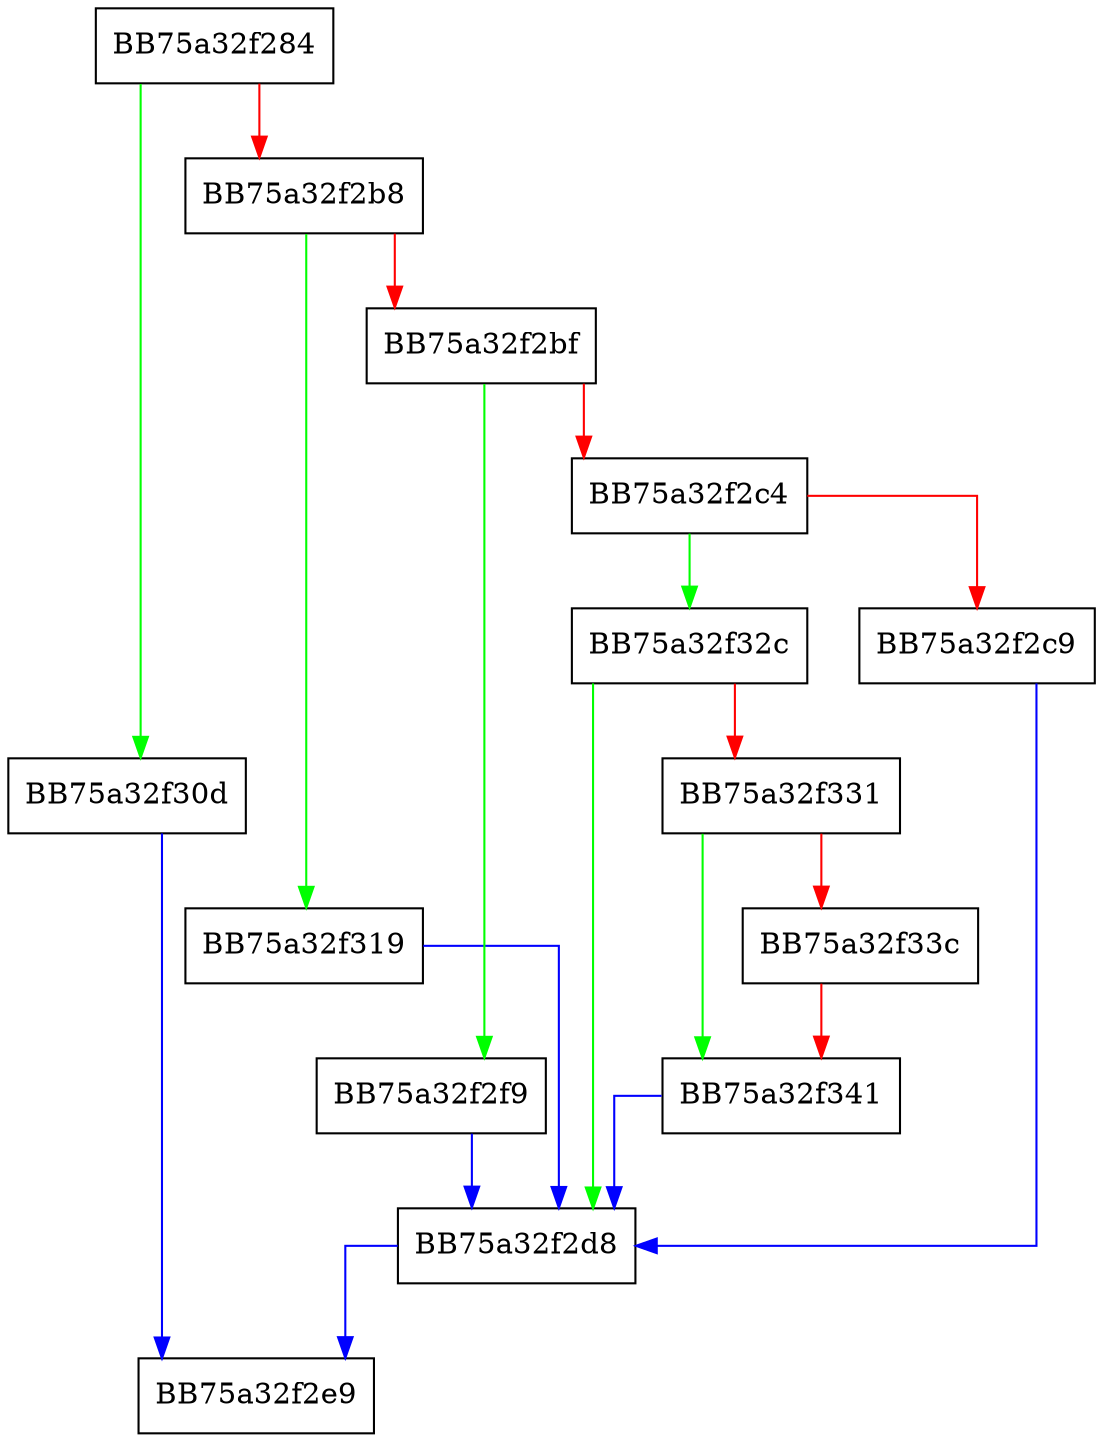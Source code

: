 digraph store_kval {
  node [shape="box"];
  graph [splines=ortho];
  BB75a32f284 -> BB75a32f30d [color="green"];
  BB75a32f284 -> BB75a32f2b8 [color="red"];
  BB75a32f2b8 -> BB75a32f319 [color="green"];
  BB75a32f2b8 -> BB75a32f2bf [color="red"];
  BB75a32f2bf -> BB75a32f2f9 [color="green"];
  BB75a32f2bf -> BB75a32f2c4 [color="red"];
  BB75a32f2c4 -> BB75a32f32c [color="green"];
  BB75a32f2c4 -> BB75a32f2c9 [color="red"];
  BB75a32f2c9 -> BB75a32f2d8 [color="blue"];
  BB75a32f2d8 -> BB75a32f2e9 [color="blue"];
  BB75a32f2f9 -> BB75a32f2d8 [color="blue"];
  BB75a32f30d -> BB75a32f2e9 [color="blue"];
  BB75a32f319 -> BB75a32f2d8 [color="blue"];
  BB75a32f32c -> BB75a32f2d8 [color="green"];
  BB75a32f32c -> BB75a32f331 [color="red"];
  BB75a32f331 -> BB75a32f341 [color="green"];
  BB75a32f331 -> BB75a32f33c [color="red"];
  BB75a32f33c -> BB75a32f341 [color="red"];
  BB75a32f341 -> BB75a32f2d8 [color="blue"];
}
